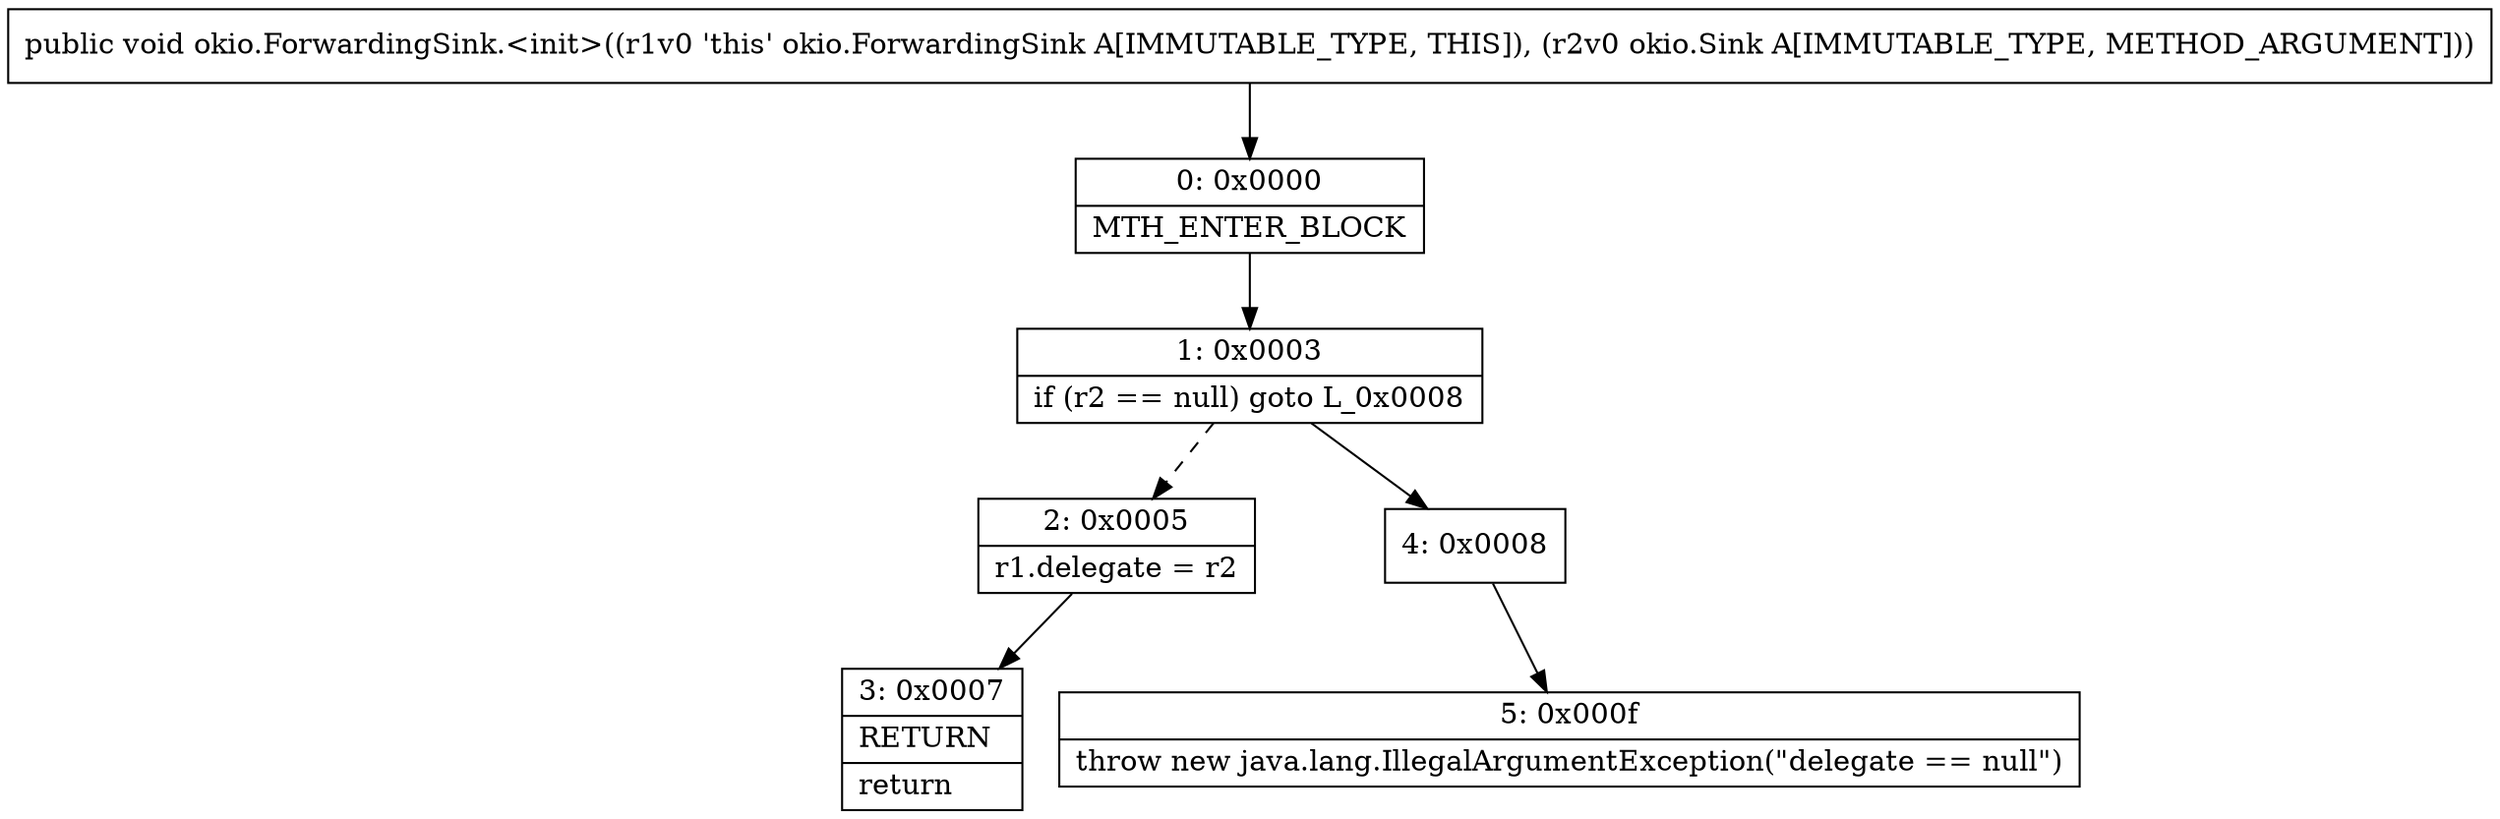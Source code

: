 digraph "CFG forokio.ForwardingSink.\<init\>(Lokio\/Sink;)V" {
Node_0 [shape=record,label="{0\:\ 0x0000|MTH_ENTER_BLOCK\l}"];
Node_1 [shape=record,label="{1\:\ 0x0003|if (r2 == null) goto L_0x0008\l}"];
Node_2 [shape=record,label="{2\:\ 0x0005|r1.delegate = r2\l}"];
Node_3 [shape=record,label="{3\:\ 0x0007|RETURN\l|return\l}"];
Node_4 [shape=record,label="{4\:\ 0x0008}"];
Node_5 [shape=record,label="{5\:\ 0x000f|throw new java.lang.IllegalArgumentException(\"delegate == null\")\l}"];
MethodNode[shape=record,label="{public void okio.ForwardingSink.\<init\>((r1v0 'this' okio.ForwardingSink A[IMMUTABLE_TYPE, THIS]), (r2v0 okio.Sink A[IMMUTABLE_TYPE, METHOD_ARGUMENT])) }"];
MethodNode -> Node_0;
Node_0 -> Node_1;
Node_1 -> Node_2[style=dashed];
Node_1 -> Node_4;
Node_2 -> Node_3;
Node_4 -> Node_5;
}

